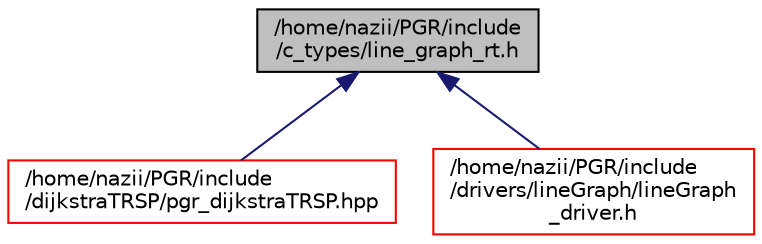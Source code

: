 digraph "/home/nazii/PGR/include/c_types/line_graph_rt.h"
{
  edge [fontname="Helvetica",fontsize="10",labelfontname="Helvetica",labelfontsize="10"];
  node [fontname="Helvetica",fontsize="10",shape=record];
  Node4 [label="/home/nazii/PGR/include\l/c_types/line_graph_rt.h",height=0.2,width=0.4,color="black", fillcolor="grey75", style="filled", fontcolor="black"];
  Node4 -> Node5 [dir="back",color="midnightblue",fontsize="10",style="solid",fontname="Helvetica"];
  Node5 [label="/home/nazii/PGR/include\l/dijkstraTRSP/pgr_dijkstraTRSP.hpp",height=0.2,width=0.4,color="red", fillcolor="white", style="filled",URL="$pgr__dijkstraTRSP_8hpp.html"];
  Node4 -> Node7 [dir="back",color="midnightblue",fontsize="10",style="solid",fontname="Helvetica"];
  Node7 [label="/home/nazii/PGR/include\l/drivers/lineGraph/lineGraph\l_driver.h",height=0.2,width=0.4,color="red", fillcolor="white", style="filled",URL="$lineGraph__driver_8h.html"];
}
